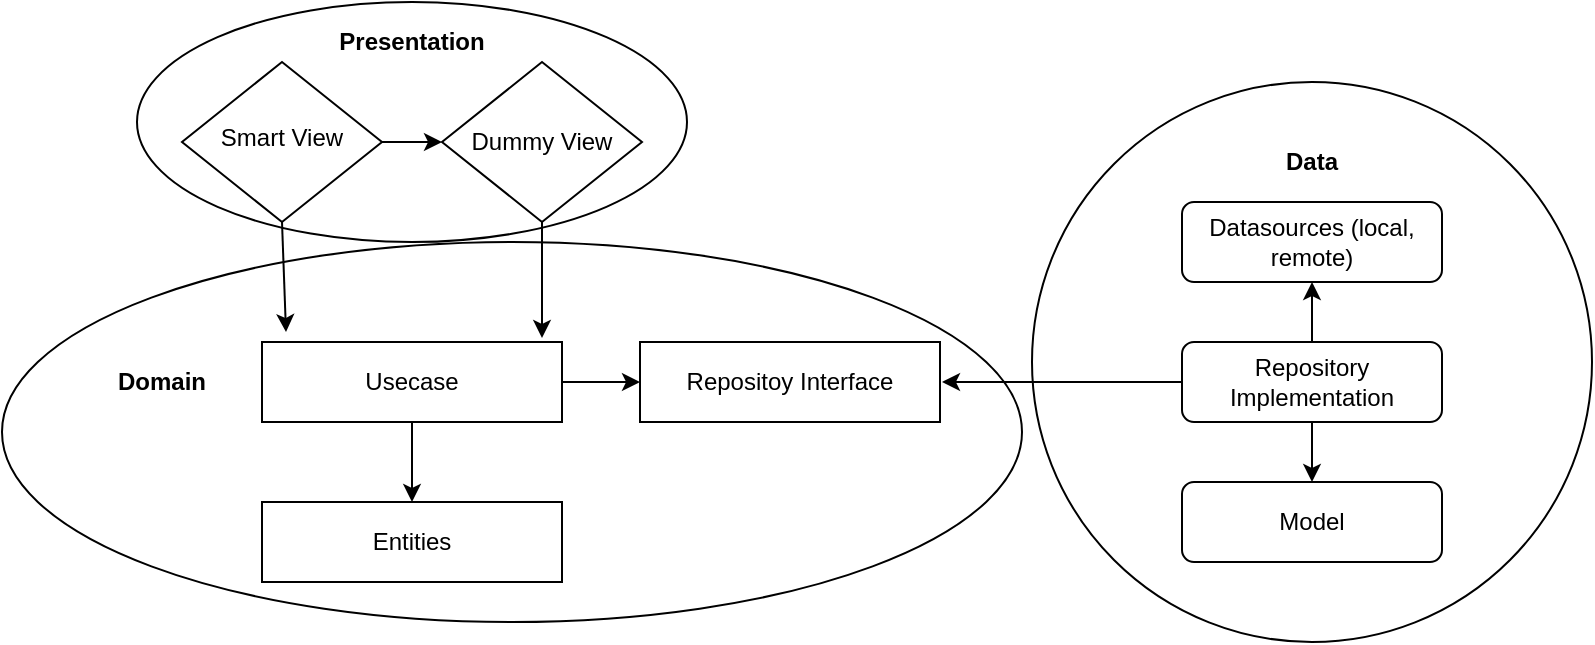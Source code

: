 <mxfile version="14.2.4" type="embed" pages="3">
    <diagram id="C5RBs43oDa-KdzZeNtuy" name="Original">
        <mxGraphModel dx="1037" dy="770" grid="1" gridSize="10" guides="1" tooltips="1" connect="1" arrows="1" fold="1" page="1" pageScale="1" pageWidth="827" pageHeight="1169" math="0" shadow="0">
            <root>
                <mxCell id="WIyWlLk6GJQsqaUBKTNV-0"/>
                <mxCell id="WIyWlLk6GJQsqaUBKTNV-1" parent="WIyWlLk6GJQsqaUBKTNV-0"/>
                <mxCell id="CuO2x0J4_AKWELJtAPPS-34" value="" style="group" parent="WIyWlLk6GJQsqaUBKTNV-1" vertex="1" connectable="0">
                    <mxGeometry x="32" y="30" width="795" height="320" as="geometry"/>
                </mxCell>
                <mxCell id="WIyWlLk6GJQsqaUBKTNV-6" value="Smart View" style="rhombus;whiteSpace=wrap;html=1;shadow=0;fontFamily=Helvetica;fontSize=12;align=center;strokeWidth=1;spacing=6;spacingTop=-4;" parent="CuO2x0J4_AKWELJtAPPS-34" vertex="1">
                    <mxGeometry x="90" y="30" width="100" height="80" as="geometry"/>
                </mxCell>
                <mxCell id="CuO2x0J4_AKWELJtAPPS-1" value="Dummy View" style="rhombus;whiteSpace=wrap;html=1;" parent="CuO2x0J4_AKWELJtAPPS-34" vertex="1">
                    <mxGeometry x="220" y="30" width="100" height="80" as="geometry"/>
                </mxCell>
                <mxCell id="CuO2x0J4_AKWELJtAPPS-4" style="edgeStyle=orthogonalEdgeStyle;rounded=0;orthogonalLoop=1;jettySize=auto;html=1;exitX=1;exitY=0.5;exitDx=0;exitDy=0;entryX=0;entryY=0.5;entryDx=0;entryDy=0;" parent="CuO2x0J4_AKWELJtAPPS-34" source="WIyWlLk6GJQsqaUBKTNV-6" target="CuO2x0J4_AKWELJtAPPS-1" edge="1">
                    <mxGeometry x="90" y="30" as="geometry"/>
                </mxCell>
                <mxCell id="CuO2x0J4_AKWELJtAPPS-9" value="" style="ellipse;whiteSpace=wrap;html=1;fillColor=none;" parent="CuO2x0J4_AKWELJtAPPS-34" vertex="1">
                    <mxGeometry y="120" width="510" height="190" as="geometry"/>
                </mxCell>
                <mxCell id="CuO2x0J4_AKWELJtAPPS-10" value="&lt;b&gt;Domain&lt;/b&gt;" style="text;html=1;strokeColor=none;fillColor=none;align=center;verticalAlign=middle;whiteSpace=wrap;rounded=0;" parent="CuO2x0J4_AKWELJtAPPS-34" vertex="1">
                    <mxGeometry x="60" y="180" width="40" height="20" as="geometry"/>
                </mxCell>
                <mxCell id="CuO2x0J4_AKWELJtAPPS-13" value="Repository Implementation" style="rounded=1;whiteSpace=wrap;html=1;fontSize=12;glass=0;strokeWidth=1;shadow=0;" parent="CuO2x0J4_AKWELJtAPPS-34" vertex="1">
                    <mxGeometry x="590" y="170" width="130" height="40" as="geometry"/>
                </mxCell>
                <mxCell id="CuO2x0J4_AKWELJtAPPS-15" value="Usecase" style="rounded=0;whiteSpace=wrap;html=1;fillColor=none;" parent="CuO2x0J4_AKWELJtAPPS-34" vertex="1">
                    <mxGeometry x="130" y="170" width="150" height="40" as="geometry"/>
                </mxCell>
                <mxCell id="CuO2x0J4_AKWELJtAPPS-16" value="Entities" style="rounded=0;whiteSpace=wrap;html=1;fillColor=none;" parent="CuO2x0J4_AKWELJtAPPS-34" vertex="1">
                    <mxGeometry x="130" y="250" width="150" height="40" as="geometry"/>
                </mxCell>
                <mxCell id="CuO2x0J4_AKWELJtAPPS-17" value="Repositoy Interface" style="rounded=0;whiteSpace=wrap;html=1;fillColor=none;" parent="CuO2x0J4_AKWELJtAPPS-34" vertex="1">
                    <mxGeometry x="319" y="170" width="150" height="40" as="geometry"/>
                </mxCell>
                <mxCell id="CuO2x0J4_AKWELJtAPPS-18" value="" style="endArrow=classic;html=1;exitX=0.5;exitY=1;exitDx=0;exitDy=0;entryX=0.08;entryY=-0.125;entryDx=0;entryDy=0;entryPerimeter=0;" parent="CuO2x0J4_AKWELJtAPPS-34" source="WIyWlLk6GJQsqaUBKTNV-6" target="CuO2x0J4_AKWELJtAPPS-15" edge="1">
                    <mxGeometry width="50" height="50" relative="1" as="geometry">
                        <mxPoint x="530" y="260" as="sourcePoint"/>
                        <mxPoint x="580" y="210" as="targetPoint"/>
                    </mxGeometry>
                </mxCell>
                <mxCell id="CuO2x0J4_AKWELJtAPPS-19" value="" style="endArrow=classic;html=1;exitX=0.5;exitY=1;exitDx=0;exitDy=0;" parent="CuO2x0J4_AKWELJtAPPS-34" source="CuO2x0J4_AKWELJtAPPS-1" edge="1">
                    <mxGeometry width="50" height="50" relative="1" as="geometry">
                        <mxPoint x="150" y="120" as="sourcePoint"/>
                        <mxPoint x="270" y="168" as="targetPoint"/>
                    </mxGeometry>
                </mxCell>
                <mxCell id="CuO2x0J4_AKWELJtAPPS-20" value="" style="endArrow=classic;html=1;exitX=0.5;exitY=1;exitDx=0;exitDy=0;entryX=0.5;entryY=0;entryDx=0;entryDy=0;" parent="CuO2x0J4_AKWELJtAPPS-34" source="CuO2x0J4_AKWELJtAPPS-15" target="CuO2x0J4_AKWELJtAPPS-16" edge="1">
                    <mxGeometry width="50" height="50" relative="1" as="geometry">
                        <mxPoint x="160" y="130" as="sourcePoint"/>
                        <mxPoint x="162" y="185" as="targetPoint"/>
                    </mxGeometry>
                </mxCell>
                <mxCell id="CuO2x0J4_AKWELJtAPPS-21" value="" style="endArrow=classic;html=1;exitX=1;exitY=0.5;exitDx=0;exitDy=0;entryX=0;entryY=0.5;entryDx=0;entryDy=0;" parent="CuO2x0J4_AKWELJtAPPS-34" source="CuO2x0J4_AKWELJtAPPS-15" target="CuO2x0J4_AKWELJtAPPS-17" edge="1">
                    <mxGeometry width="50" height="50" relative="1" as="geometry">
                        <mxPoint x="170" y="140" as="sourcePoint"/>
                        <mxPoint x="172" y="195" as="targetPoint"/>
                    </mxGeometry>
                </mxCell>
                <mxCell id="CuO2x0J4_AKWELJtAPPS-22" value="" style="endArrow=classic;html=1;exitX=0;exitY=0.5;exitDx=0;exitDy=0;" parent="CuO2x0J4_AKWELJtAPPS-34" source="CuO2x0J4_AKWELJtAPPS-13" edge="1">
                    <mxGeometry width="50" height="50" relative="1" as="geometry">
                        <mxPoint x="180" y="150" as="sourcePoint"/>
                        <mxPoint x="470" y="190" as="targetPoint"/>
                    </mxGeometry>
                </mxCell>
                <mxCell id="CuO2x0J4_AKWELJtAPPS-23" value="" style="ellipse;whiteSpace=wrap;html=1;fillColor=none;" parent="CuO2x0J4_AKWELJtAPPS-34" vertex="1">
                    <mxGeometry x="67.5" width="275" height="120" as="geometry"/>
                </mxCell>
                <mxCell id="CuO2x0J4_AKWELJtAPPS-25" value="&lt;b&gt;Presentation&lt;/b&gt;" style="text;html=1;strokeColor=none;fillColor=none;align=center;verticalAlign=middle;whiteSpace=wrap;rounded=0;" parent="CuO2x0J4_AKWELJtAPPS-34" vertex="1">
                    <mxGeometry x="170" y="10" width="70" height="20" as="geometry"/>
                </mxCell>
                <mxCell id="CuO2x0J4_AKWELJtAPPS-27" value="Datasources (local, remote)" style="rounded=1;whiteSpace=wrap;html=1;fontSize=12;glass=0;strokeWidth=1;shadow=0;" parent="CuO2x0J4_AKWELJtAPPS-34" vertex="1">
                    <mxGeometry x="590" y="100" width="130" height="40" as="geometry"/>
                </mxCell>
                <mxCell id="CuO2x0J4_AKWELJtAPPS-30" style="edgeStyle=orthogonalEdgeStyle;rounded=0;orthogonalLoop=1;jettySize=auto;html=1;exitX=0.5;exitY=0;exitDx=0;exitDy=0;entryX=0.5;entryY=1;entryDx=0;entryDy=0;" parent="CuO2x0J4_AKWELJtAPPS-34" source="CuO2x0J4_AKWELJtAPPS-13" target="CuO2x0J4_AKWELJtAPPS-27" edge="1">
                    <mxGeometry relative="1" as="geometry"/>
                </mxCell>
                <mxCell id="CuO2x0J4_AKWELJtAPPS-28" value="Model" style="rounded=1;whiteSpace=wrap;html=1;fontSize=12;glass=0;strokeWidth=1;shadow=0;" parent="CuO2x0J4_AKWELJtAPPS-34" vertex="1">
                    <mxGeometry x="590" y="240" width="130" height="40" as="geometry"/>
                </mxCell>
                <mxCell id="CuO2x0J4_AKWELJtAPPS-31" value="" style="ellipse;whiteSpace=wrap;html=1;fillColor=none;" parent="CuO2x0J4_AKWELJtAPPS-34" vertex="1">
                    <mxGeometry x="515" y="40" width="280" height="280" as="geometry"/>
                </mxCell>
                <mxCell id="CuO2x0J4_AKWELJtAPPS-33" value="&lt;b&gt;Data&lt;/b&gt;" style="text;html=1;strokeColor=none;fillColor=none;align=center;verticalAlign=middle;whiteSpace=wrap;rounded=0;" parent="CuO2x0J4_AKWELJtAPPS-34" vertex="1">
                    <mxGeometry x="635" y="70" width="40" height="20" as="geometry"/>
                </mxCell>
                <mxCell id="CuO2x0J4_AKWELJtAPPS-29" style="edgeStyle=orthogonalEdgeStyle;rounded=0;orthogonalLoop=1;jettySize=auto;html=1;exitX=0.5;exitY=1;exitDx=0;exitDy=0;entryX=0.5;entryY=0;entryDx=0;entryDy=0;" parent="CuO2x0J4_AKWELJtAPPS-34" source="CuO2x0J4_AKWELJtAPPS-13" target="CuO2x0J4_AKWELJtAPPS-28" edge="1">
                    <mxGeometry relative="1" as="geometry"/>
                </mxCell>
            </root>
        </mxGraphModel>
    </diagram>
    <diagram id="PEgez8O-NDQwXxCD-yhU" name="Transition">
        <mxGraphModel dx="1160" dy="770" grid="1" gridSize="10" guides="1" tooltips="1" connect="1" arrows="1" fold="1" page="1" pageScale="1" pageWidth="850" pageHeight="1100" math="0" shadow="0">
            <root>
                <mxCell id="M76k7FmQ6luhZO-_XSAx-0"/>
                <mxCell id="M76k7FmQ6luhZO-_XSAx-1" parent="M76k7FmQ6luhZO-_XSAx-0"/>
                <mxCell id="fu695qOTtrjDHRE9Ws_M-0" value="" style="group" parent="M76k7FmQ6luhZO-_XSAx-1" vertex="1" connectable="0">
                    <mxGeometry x="28" y="10" width="795" height="320" as="geometry"/>
                </mxCell>
                <mxCell id="fu695qOTtrjDHRE9Ws_M-1" value="Smart View" style="rhombus;whiteSpace=wrap;html=1;shadow=0;fontFamily=Helvetica;fontSize=12;align=center;strokeWidth=1;spacing=6;spacingTop=-4;" parent="fu695qOTtrjDHRE9Ws_M-0" vertex="1">
                    <mxGeometry x="90" y="30" width="100" height="80" as="geometry"/>
                </mxCell>
                <mxCell id="fu695qOTtrjDHRE9Ws_M-2" value="Dummy View" style="rhombus;whiteSpace=wrap;html=1;" parent="fu695qOTtrjDHRE9Ws_M-0" vertex="1">
                    <mxGeometry x="220" y="30" width="100" height="80" as="geometry"/>
                </mxCell>
                <mxCell id="fu695qOTtrjDHRE9Ws_M-3" style="edgeStyle=orthogonalEdgeStyle;rounded=0;orthogonalLoop=1;jettySize=auto;html=1;exitX=1;exitY=0.5;exitDx=0;exitDy=0;entryX=0;entryY=0.5;entryDx=0;entryDy=0;" parent="fu695qOTtrjDHRE9Ws_M-0" source="fu695qOTtrjDHRE9Ws_M-1" target="fu695qOTtrjDHRE9Ws_M-2" edge="1">
                    <mxGeometry x="90" y="30" as="geometry"/>
                </mxCell>
                <mxCell id="fu695qOTtrjDHRE9Ws_M-4" value="" style="ellipse;whiteSpace=wrap;html=1;fillColor=none;" parent="fu695qOTtrjDHRE9Ws_M-0" vertex="1">
                    <mxGeometry y="120" width="510" height="190" as="geometry"/>
                </mxCell>
                <mxCell id="fu695qOTtrjDHRE9Ws_M-5" value="&lt;b&gt;Domain&lt;/b&gt;" style="text;html=1;strokeColor=none;fillColor=none;align=center;verticalAlign=middle;whiteSpace=wrap;rounded=0;" parent="fu695qOTtrjDHRE9Ws_M-0" vertex="1">
                    <mxGeometry x="60" y="180" width="40" height="20" as="geometry"/>
                </mxCell>
                <mxCell id="fu695qOTtrjDHRE9Ws_M-6" value="Repository Implementation" style="rounded=1;whiteSpace=wrap;html=1;fontSize=12;glass=0;strokeWidth=1;shadow=0;" parent="fu695qOTtrjDHRE9Ws_M-0" vertex="1">
                    <mxGeometry x="590" y="170" width="130" height="40" as="geometry"/>
                </mxCell>
                <mxCell id="fu695qOTtrjDHRE9Ws_M-7" value="Usecase" style="rounded=0;whiteSpace=wrap;html=1;fillColor=none;" parent="fu695qOTtrjDHRE9Ws_M-0" vertex="1">
                    <mxGeometry x="130" y="170" width="150" height="40" as="geometry"/>
                </mxCell>
                <mxCell id="fu695qOTtrjDHRE9Ws_M-8" value="Entities" style="rounded=0;whiteSpace=wrap;html=1;fillColor=none;" parent="fu695qOTtrjDHRE9Ws_M-0" vertex="1">
                    <mxGeometry x="130" y="250" width="150" height="40" as="geometry"/>
                </mxCell>
                <mxCell id="fu695qOTtrjDHRE9Ws_M-9" value="Repositoy Interface" style="rounded=0;whiteSpace=wrap;html=1;fillColor=none;" parent="fu695qOTtrjDHRE9Ws_M-0" vertex="1">
                    <mxGeometry x="319" y="170" width="150" height="40" as="geometry"/>
                </mxCell>
                <mxCell id="fu695qOTtrjDHRE9Ws_M-10" value="" style="endArrow=classic;html=1;exitX=0.5;exitY=1;exitDx=0;exitDy=0;entryX=0.08;entryY=-0.125;entryDx=0;entryDy=0;entryPerimeter=0;" parent="fu695qOTtrjDHRE9Ws_M-0" source="fu695qOTtrjDHRE9Ws_M-1" target="fu695qOTtrjDHRE9Ws_M-7" edge="1">
                    <mxGeometry width="50" height="50" relative="1" as="geometry">
                        <mxPoint x="530" y="260" as="sourcePoint"/>
                        <mxPoint x="580" y="210" as="targetPoint"/>
                    </mxGeometry>
                </mxCell>
                <mxCell id="fu695qOTtrjDHRE9Ws_M-11" value="" style="endArrow=classic;html=1;exitX=0.5;exitY=1;exitDx=0;exitDy=0;" parent="fu695qOTtrjDHRE9Ws_M-0" source="fu695qOTtrjDHRE9Ws_M-2" edge="1">
                    <mxGeometry width="50" height="50" relative="1" as="geometry">
                        <mxPoint x="150" y="120" as="sourcePoint"/>
                        <mxPoint x="270" y="168" as="targetPoint"/>
                    </mxGeometry>
                </mxCell>
                <mxCell id="fu695qOTtrjDHRE9Ws_M-12" value="" style="endArrow=classic;html=1;exitX=0.5;exitY=1;exitDx=0;exitDy=0;entryX=0.5;entryY=0;entryDx=0;entryDy=0;" parent="fu695qOTtrjDHRE9Ws_M-0" source="fu695qOTtrjDHRE9Ws_M-7" target="fu695qOTtrjDHRE9Ws_M-8" edge="1">
                    <mxGeometry width="50" height="50" relative="1" as="geometry">
                        <mxPoint x="160" y="130" as="sourcePoint"/>
                        <mxPoint x="162" y="185" as="targetPoint"/>
                    </mxGeometry>
                </mxCell>
                <mxCell id="fu695qOTtrjDHRE9Ws_M-13" value="" style="endArrow=classic;html=1;exitX=1;exitY=0.5;exitDx=0;exitDy=0;entryX=0;entryY=0.5;entryDx=0;entryDy=0;" parent="fu695qOTtrjDHRE9Ws_M-0" source="fu695qOTtrjDHRE9Ws_M-7" target="fu695qOTtrjDHRE9Ws_M-9" edge="1">
                    <mxGeometry width="50" height="50" relative="1" as="geometry">
                        <mxPoint x="170" y="140" as="sourcePoint"/>
                        <mxPoint x="172" y="195" as="targetPoint"/>
                    </mxGeometry>
                </mxCell>
                <mxCell id="fu695qOTtrjDHRE9Ws_M-14" value="" style="endArrow=classic;html=1;exitX=0;exitY=0.5;exitDx=0;exitDy=0;" parent="fu695qOTtrjDHRE9Ws_M-0" source="fu695qOTtrjDHRE9Ws_M-6" edge="1">
                    <mxGeometry width="50" height="50" relative="1" as="geometry">
                        <mxPoint x="180" y="150" as="sourcePoint"/>
                        <mxPoint x="470" y="190" as="targetPoint"/>
                    </mxGeometry>
                </mxCell>
                <mxCell id="fu695qOTtrjDHRE9Ws_M-15" value="" style="ellipse;whiteSpace=wrap;html=1;fillColor=none;" parent="fu695qOTtrjDHRE9Ws_M-0" vertex="1">
                    <mxGeometry x="67.5" width="275" height="120" as="geometry"/>
                </mxCell>
                <mxCell id="fu695qOTtrjDHRE9Ws_M-16" value="&lt;b&gt;Presentation&lt;/b&gt;" style="text;html=1;strokeColor=none;fillColor=none;align=center;verticalAlign=middle;whiteSpace=wrap;rounded=0;" parent="fu695qOTtrjDHRE9Ws_M-0" vertex="1">
                    <mxGeometry x="170" y="10" width="70" height="20" as="geometry"/>
                </mxCell>
                <mxCell id="fu695qOTtrjDHRE9Ws_M-17" value="Datasources (local, remote)" style="rounded=1;whiteSpace=wrap;html=1;fontSize=12;glass=0;strokeWidth=1;shadow=0;" parent="fu695qOTtrjDHRE9Ws_M-0" vertex="1">
                    <mxGeometry x="590" y="100" width="130" height="40" as="geometry"/>
                </mxCell>
                <mxCell id="fu695qOTtrjDHRE9Ws_M-18" style="edgeStyle=orthogonalEdgeStyle;rounded=0;orthogonalLoop=1;jettySize=auto;html=1;exitX=0.5;exitY=0;exitDx=0;exitDy=0;entryX=0.5;entryY=1;entryDx=0;entryDy=0;" parent="fu695qOTtrjDHRE9Ws_M-0" source="fu695qOTtrjDHRE9Ws_M-6" target="fu695qOTtrjDHRE9Ws_M-17" edge="1">
                    <mxGeometry relative="1" as="geometry"/>
                </mxCell>
                <mxCell id="fu695qOTtrjDHRE9Ws_M-19" value="Model" style="rounded=1;whiteSpace=wrap;html=1;fontSize=12;glass=0;strokeWidth=1;shadow=0;" parent="fu695qOTtrjDHRE9Ws_M-0" vertex="1">
                    <mxGeometry x="590" y="240" width="130" height="40" as="geometry"/>
                </mxCell>
                <mxCell id="fu695qOTtrjDHRE9Ws_M-20" value="" style="ellipse;whiteSpace=wrap;html=1;fillColor=none;" parent="fu695qOTtrjDHRE9Ws_M-0" vertex="1">
                    <mxGeometry x="515" y="40" width="280" height="280" as="geometry"/>
                </mxCell>
                <mxCell id="fu695qOTtrjDHRE9Ws_M-21" value="&lt;b&gt;Data&lt;/b&gt;" style="text;html=1;strokeColor=none;fillColor=none;align=center;verticalAlign=middle;whiteSpace=wrap;rounded=0;" parent="fu695qOTtrjDHRE9Ws_M-0" vertex="1">
                    <mxGeometry x="635" y="70" width="40" height="20" as="geometry"/>
                </mxCell>
                <mxCell id="fu695qOTtrjDHRE9Ws_M-22" style="edgeStyle=orthogonalEdgeStyle;rounded=0;orthogonalLoop=1;jettySize=auto;html=1;exitX=0.5;exitY=1;exitDx=0;exitDy=0;entryX=0.5;entryY=0;entryDx=0;entryDy=0;" parent="fu695qOTtrjDHRE9Ws_M-0" source="fu695qOTtrjDHRE9Ws_M-6" target="fu695qOTtrjDHRE9Ws_M-19" edge="1">
                    <mxGeometry relative="1" as="geometry"/>
                </mxCell>
                <mxCell id="fu695qOTtrjDHRE9Ws_M-23" value="" style="endArrow=none;html=1;jumpSize=6;strokeWidth=4;strokeColor=#FF0000;" parent="fu695qOTtrjDHRE9Ws_M-0" edge="1">
                    <mxGeometry width="50" height="50" relative="1" as="geometry">
                        <mxPoint x="615" y="155" as="sourcePoint"/>
                        <mxPoint x="695" y="85" as="targetPoint"/>
                    </mxGeometry>
                </mxCell>
                <mxCell id="fu695qOTtrjDHRE9Ws_M-24" value="" style="endArrow=none;html=1;jumpSize=6;strokeWidth=4;strokeColor=#FF0000;" parent="fu695qOTtrjDHRE9Ws_M-0" edge="1">
                    <mxGeometry width="50" height="50" relative="1" as="geometry">
                        <mxPoint x="615" y="295" as="sourcePoint"/>
                        <mxPoint x="695" y="225" as="targetPoint"/>
                    </mxGeometry>
                </mxCell>
                <mxCell id="fu695qOTtrjDHRE9Ws_M-25" value="" style="endArrow=none;html=1;jumpSize=6;strokeWidth=4;strokeColor=#FF0000;" parent="fu695qOTtrjDHRE9Ws_M-0" edge="1">
                    <mxGeometry width="50" height="50" relative="1" as="geometry">
                        <mxPoint x="354" y="225" as="sourcePoint"/>
                        <mxPoint x="434" y="155" as="targetPoint"/>
                    </mxGeometry>
                </mxCell>
            </root>
        </mxGraphModel>
    </diagram>
    <diagram id="kaztCXORYvxyFwhAusu1" name="Modified">
        <mxGraphModel dx="1037" dy="770" grid="1" gridSize="10" guides="1" tooltips="1" connect="1" arrows="1" fold="1" page="1" pageScale="1" pageWidth="850" pageHeight="1100" math="0" shadow="0">
            <root>
                <mxCell id="TIb81XrKBTIy2tdjPlz0-0"/>
                <mxCell id="TIb81XrKBTIy2tdjPlz0-1" parent="TIb81XrKBTIy2tdjPlz0-0"/>
                <mxCell id="uFnS82KQ5cTmaTw_GZ0Z-0" value="" style="group" parent="TIb81XrKBTIy2tdjPlz0-1" vertex="1" connectable="0">
                    <mxGeometry x="165" y="40" width="520" height="310" as="geometry"/>
                </mxCell>
                <mxCell id="uFnS82KQ5cTmaTw_GZ0Z-1" value="Smart View" style="rhombus;whiteSpace=wrap;html=1;shadow=0;fontFamily=Helvetica;fontSize=12;align=center;strokeWidth=1;spacing=6;spacingTop=-4;" parent="uFnS82KQ5cTmaTw_GZ0Z-0" vertex="1">
                    <mxGeometry x="52" y="30" width="100" height="80" as="geometry"/>
                </mxCell>
                <mxCell id="uFnS82KQ5cTmaTw_GZ0Z-2" value="Dummy View" style="rhombus;whiteSpace=wrap;html=1;" parent="uFnS82KQ5cTmaTw_GZ0Z-0" vertex="1">
                    <mxGeometry x="182" y="30" width="100" height="80" as="geometry"/>
                </mxCell>
                <mxCell id="uFnS82KQ5cTmaTw_GZ0Z-3" style="edgeStyle=orthogonalEdgeStyle;rounded=0;orthogonalLoop=1;jettySize=auto;html=1;exitX=1;exitY=0.5;exitDx=0;exitDy=0;entryX=0;entryY=0.5;entryDx=0;entryDy=0;" parent="uFnS82KQ5cTmaTw_GZ0Z-0" source="uFnS82KQ5cTmaTw_GZ0Z-1" target="uFnS82KQ5cTmaTw_GZ0Z-2" edge="1">
                    <mxGeometry x="52" y="30" as="geometry"/>
                </mxCell>
                <mxCell id="uFnS82KQ5cTmaTw_GZ0Z-4" value="" style="ellipse;whiteSpace=wrap;html=1;fillColor=none;" parent="uFnS82KQ5cTmaTw_GZ0Z-0" vertex="1">
                    <mxGeometry y="120" width="328" height="190" as="geometry"/>
                </mxCell>
                <mxCell id="uFnS82KQ5cTmaTw_GZ0Z-5" value="&lt;b&gt;Domain&lt;/b&gt;" style="text;html=1;strokeColor=none;fillColor=none;align=center;verticalAlign=middle;whiteSpace=wrap;rounded=0;" parent="uFnS82KQ5cTmaTw_GZ0Z-0" vertex="1">
                    <mxGeometry x="22" y="180" width="40" height="20" as="geometry"/>
                </mxCell>
                <mxCell id="uFnS82KQ5cTmaTw_GZ0Z-6" value="Repository" style="rounded=1;whiteSpace=wrap;html=1;fontSize=12;glass=0;strokeWidth=1;shadow=0;" parent="uFnS82KQ5cTmaTw_GZ0Z-0" vertex="1">
                    <mxGeometry x="360" y="170" width="130" height="40" as="geometry"/>
                </mxCell>
                <mxCell id="uFnS82KQ5cTmaTw_GZ0Z-7" value="Usecase" style="rounded=0;whiteSpace=wrap;html=1;fillColor=none;" parent="uFnS82KQ5cTmaTw_GZ0Z-0" vertex="1">
                    <mxGeometry x="92" y="170" width="150" height="40" as="geometry"/>
                </mxCell>
                <mxCell id="uFnS82KQ5cTmaTw_GZ0Z-8" value="Entities" style="rounded=0;whiteSpace=wrap;html=1;fillColor=none;" parent="uFnS82KQ5cTmaTw_GZ0Z-0" vertex="1">
                    <mxGeometry x="92" y="250" width="150" height="40" as="geometry"/>
                </mxCell>
                <mxCell id="uFnS82KQ5cTmaTw_GZ0Z-9" value="" style="endArrow=classic;html=1;exitX=0.5;exitY=1;exitDx=0;exitDy=0;entryX=0.08;entryY=-0.125;entryDx=0;entryDy=0;entryPerimeter=0;" parent="uFnS82KQ5cTmaTw_GZ0Z-0" source="uFnS82KQ5cTmaTw_GZ0Z-1" target="uFnS82KQ5cTmaTw_GZ0Z-7" edge="1">
                    <mxGeometry x="-38" width="50" height="50" as="geometry">
                        <mxPoint x="492" y="260" as="sourcePoint"/>
                        <mxPoint x="542" y="210" as="targetPoint"/>
                    </mxGeometry>
                </mxCell>
                <mxCell id="uFnS82KQ5cTmaTw_GZ0Z-10" value="" style="endArrow=classic;html=1;exitX=0.5;exitY=1;exitDx=0;exitDy=0;" parent="uFnS82KQ5cTmaTw_GZ0Z-0" source="uFnS82KQ5cTmaTw_GZ0Z-2" edge="1">
                    <mxGeometry x="-38" width="50" height="50" as="geometry">
                        <mxPoint x="112" y="120" as="sourcePoint"/>
                        <mxPoint x="232" y="168" as="targetPoint"/>
                    </mxGeometry>
                </mxCell>
                <mxCell id="uFnS82KQ5cTmaTw_GZ0Z-11" value="" style="endArrow=classic;html=1;exitX=0.5;exitY=1;exitDx=0;exitDy=0;entryX=0.5;entryY=0;entryDx=0;entryDy=0;" parent="uFnS82KQ5cTmaTw_GZ0Z-0" source="uFnS82KQ5cTmaTw_GZ0Z-7" target="uFnS82KQ5cTmaTw_GZ0Z-8" edge="1">
                    <mxGeometry x="-38" width="50" height="50" as="geometry">
                        <mxPoint x="122" y="130" as="sourcePoint"/>
                        <mxPoint x="124" y="185" as="targetPoint"/>
                    </mxGeometry>
                </mxCell>
                <mxCell id="uFnS82KQ5cTmaTw_GZ0Z-12" value="" style="endArrow=classic;html=1;exitX=1;exitY=0.5;exitDx=0;exitDy=0;entryX=0;entryY=0.5;entryDx=0;entryDy=0;" parent="uFnS82KQ5cTmaTw_GZ0Z-0" source="uFnS82KQ5cTmaTw_GZ0Z-7" target="uFnS82KQ5cTmaTw_GZ0Z-6" edge="1">
                    <mxGeometry x="-38" width="50" height="50" as="geometry">
                        <mxPoint x="132" y="140" as="sourcePoint"/>
                        <mxPoint x="281" y="190" as="targetPoint"/>
                    </mxGeometry>
                </mxCell>
                <mxCell id="uFnS82KQ5cTmaTw_GZ0Z-13" value="" style="ellipse;whiteSpace=wrap;html=1;fillColor=none;" parent="uFnS82KQ5cTmaTw_GZ0Z-0" vertex="1">
                    <mxGeometry x="29.5" width="275" height="120" as="geometry"/>
                </mxCell>
                <mxCell id="uFnS82KQ5cTmaTw_GZ0Z-14" value="&lt;b&gt;Presentation&lt;/b&gt;" style="text;html=1;strokeColor=none;fillColor=none;align=center;verticalAlign=middle;whiteSpace=wrap;rounded=0;" parent="uFnS82KQ5cTmaTw_GZ0Z-0" vertex="1">
                    <mxGeometry x="132" y="10" width="70" height="20" as="geometry"/>
                </mxCell>
                <mxCell id="uFnS82KQ5cTmaTw_GZ0Z-15" value="" style="ellipse;whiteSpace=wrap;html=1;fillColor=none;container=0;" parent="uFnS82KQ5cTmaTw_GZ0Z-0" vertex="1">
                    <mxGeometry x="330" y="120" width="190" height="140" as="geometry"/>
                </mxCell>
                <mxCell id="uFnS82KQ5cTmaTw_GZ0Z-16" value="&lt;b&gt;Data&lt;/b&gt;" style="text;html=1;strokeColor=none;fillColor=none;align=center;verticalAlign=middle;whiteSpace=wrap;rounded=0;" parent="uFnS82KQ5cTmaTw_GZ0Z-0" vertex="1">
                    <mxGeometry x="400" y="130" width="40" height="20" as="geometry"/>
                </mxCell>
                <mxCell id="uFnS82KQ5cTmaTw_GZ0Z-17" style="edgeStyle=orthogonalEdgeStyle;rounded=0;orthogonalLoop=1;jettySize=auto;html=1;exitX=0.5;exitY=1;exitDx=0;exitDy=0;entryX=1;entryY=0.75;entryDx=0;entryDy=0;" parent="uFnS82KQ5cTmaTw_GZ0Z-0" source="uFnS82KQ5cTmaTw_GZ0Z-6" target="uFnS82KQ5cTmaTw_GZ0Z-8" edge="1">
                    <mxGeometry x="-105" y="10" as="geometry">
                        <mxPoint x="550" y="250" as="targetPoint"/>
                    </mxGeometry>
                </mxCell>
            </root>
        </mxGraphModel>
    </diagram>
</mxfile>
